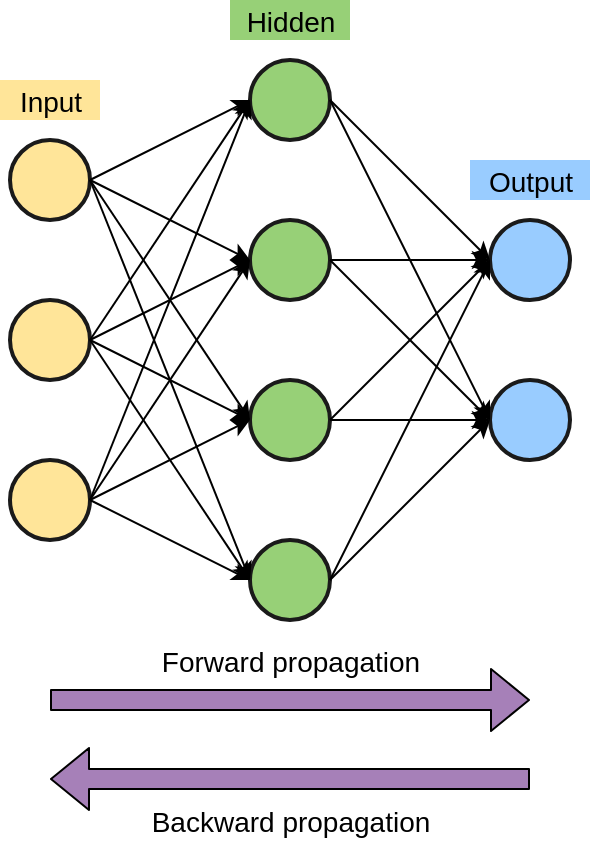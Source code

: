 <mxfile version="11.1.4" type="device"><diagram id="nkNj-5MSK7YWxEHN63Sz" name="Page-1"><mxGraphModel dx="1055" dy="565" grid="1" gridSize="10" guides="1" tooltips="1" connect="1" arrows="1" fold="1" page="1" pageScale="1" pageWidth="1169" pageHeight="1654" math="0" shadow="0"><root><mxCell id="0"/><mxCell id="1" parent="0"/><mxCell id="It6Wy_ySmxRIg-sYfKJb-1" value="" style="ellipse;whiteSpace=wrap;html=1;aspect=fixed;shadow=0;labelBackgroundColor=none;strokeColor=#1A1A1A;strokeWidth=2;fillColor=#FFE599;fontSize=18;fontColor=#000000;align=center;" vertex="1" parent="1"><mxGeometry x="280" y="320" width="40" height="40" as="geometry"/></mxCell><mxCell id="It6Wy_ySmxRIg-sYfKJb-2" value="" style="ellipse;whiteSpace=wrap;html=1;aspect=fixed;shadow=0;labelBackgroundColor=none;strokeColor=#1A1A1A;strokeWidth=2;fillColor=#FFE599;fontSize=18;fontColor=#000000;align=center;" vertex="1" parent="1"><mxGeometry x="280" y="400" width="40" height="40" as="geometry"/></mxCell><mxCell id="It6Wy_ySmxRIg-sYfKJb-3" value="" style="ellipse;whiteSpace=wrap;html=1;aspect=fixed;shadow=0;labelBackgroundColor=none;strokeColor=#1A1A1A;strokeWidth=2;fillColor=#FFE599;fontSize=18;fontColor=#000000;align=center;" vertex="1" parent="1"><mxGeometry x="280" y="480" width="40" height="40" as="geometry"/></mxCell><mxCell id="It6Wy_ySmxRIg-sYfKJb-4" value="" style="ellipse;whiteSpace=wrap;html=1;aspect=fixed;shadow=0;labelBackgroundColor=none;strokeColor=#1A1A1A;strokeWidth=2;fillColor=#97D077;fontSize=18;fontColor=#000000;align=center;" vertex="1" parent="1"><mxGeometry x="400" y="280" width="40" height="40" as="geometry"/></mxCell><mxCell id="It6Wy_ySmxRIg-sYfKJb-5" value="" style="ellipse;whiteSpace=wrap;html=1;aspect=fixed;shadow=0;labelBackgroundColor=none;strokeColor=#1A1A1A;strokeWidth=2;fillColor=#97D077;fontSize=18;fontColor=#000000;align=center;" vertex="1" parent="1"><mxGeometry x="400" y="360" width="40" height="40" as="geometry"/></mxCell><mxCell id="It6Wy_ySmxRIg-sYfKJb-6" value="" style="ellipse;whiteSpace=wrap;html=1;aspect=fixed;shadow=0;labelBackgroundColor=none;strokeColor=#1A1A1A;strokeWidth=2;fillColor=#97D077;fontSize=18;fontColor=#000000;align=center;" vertex="1" parent="1"><mxGeometry x="400" y="440" width="40" height="40" as="geometry"/></mxCell><mxCell id="It6Wy_ySmxRIg-sYfKJb-7" value="" style="ellipse;whiteSpace=wrap;html=1;aspect=fixed;shadow=0;labelBackgroundColor=none;strokeColor=#1A1A1A;strokeWidth=2;fillColor=#97D077;fontSize=18;fontColor=#000000;align=center;" vertex="1" parent="1"><mxGeometry x="400" y="520" width="40" height="40" as="geometry"/></mxCell><mxCell id="It6Wy_ySmxRIg-sYfKJb-8" value="" style="ellipse;whiteSpace=wrap;html=1;aspect=fixed;shadow=0;labelBackgroundColor=none;strokeColor=#1A1A1A;strokeWidth=2;fillColor=#99CCFF;fontSize=18;fontColor=#000000;align=center;" vertex="1" parent="1"><mxGeometry x="520" y="360" width="40" height="40" as="geometry"/></mxCell><mxCell id="It6Wy_ySmxRIg-sYfKJb-9" value="" style="ellipse;whiteSpace=wrap;html=1;aspect=fixed;shadow=0;labelBackgroundColor=none;strokeColor=#1A1A1A;strokeWidth=2;fillColor=#99CCFF;fontSize=18;fontColor=#000000;align=center;" vertex="1" parent="1"><mxGeometry x="520" y="440" width="40" height="40" as="geometry"/></mxCell><mxCell id="It6Wy_ySmxRIg-sYfKJb-10" value="" style="endArrow=classic;html=1;entryX=0;entryY=0.5;entryDx=0;entryDy=0;exitX=1;exitY=0.5;exitDx=0;exitDy=0;" edge="1" parent="1" source="It6Wy_ySmxRIg-sYfKJb-1" target="It6Wy_ySmxRIg-sYfKJb-4"><mxGeometry width="50" height="50" relative="1" as="geometry"><mxPoint x="200" y="750" as="sourcePoint"/><mxPoint x="250" y="700" as="targetPoint"/></mxGeometry></mxCell><mxCell id="It6Wy_ySmxRIg-sYfKJb-11" value="" style="endArrow=classic;html=1;entryX=0;entryY=0.5;entryDx=0;entryDy=0;exitX=1;exitY=0.5;exitDx=0;exitDy=0;" edge="1" parent="1" source="It6Wy_ySmxRIg-sYfKJb-1" target="It6Wy_ySmxRIg-sYfKJb-5"><mxGeometry width="50" height="50" relative="1" as="geometry"><mxPoint x="200" y="750" as="sourcePoint"/><mxPoint x="250" y="700" as="targetPoint"/></mxGeometry></mxCell><mxCell id="It6Wy_ySmxRIg-sYfKJb-12" value="" style="endArrow=classic;html=1;entryX=0;entryY=0.5;entryDx=0;entryDy=0;exitX=1;exitY=0.5;exitDx=0;exitDy=0;" edge="1" parent="1" source="It6Wy_ySmxRIg-sYfKJb-1" target="It6Wy_ySmxRIg-sYfKJb-6"><mxGeometry width="50" height="50" relative="1" as="geometry"><mxPoint x="200" y="750" as="sourcePoint"/><mxPoint x="250" y="700" as="targetPoint"/></mxGeometry></mxCell><mxCell id="It6Wy_ySmxRIg-sYfKJb-13" value="" style="endArrow=classic;html=1;entryX=0;entryY=0.5;entryDx=0;entryDy=0;exitX=1;exitY=0.5;exitDx=0;exitDy=0;" edge="1" parent="1" source="It6Wy_ySmxRIg-sYfKJb-1" target="It6Wy_ySmxRIg-sYfKJb-7"><mxGeometry width="50" height="50" relative="1" as="geometry"><mxPoint x="200" y="750" as="sourcePoint"/><mxPoint x="250" y="700" as="targetPoint"/></mxGeometry></mxCell><mxCell id="It6Wy_ySmxRIg-sYfKJb-14" value="" style="endArrow=classic;html=1;entryX=0;entryY=0.5;entryDx=0;entryDy=0;exitX=1;exitY=0.5;exitDx=0;exitDy=0;" edge="1" parent="1" source="It6Wy_ySmxRIg-sYfKJb-2" target="It6Wy_ySmxRIg-sYfKJb-4"><mxGeometry width="50" height="50" relative="1" as="geometry"><mxPoint x="210" y="760" as="sourcePoint"/><mxPoint x="260" y="710" as="targetPoint"/></mxGeometry></mxCell><mxCell id="It6Wy_ySmxRIg-sYfKJb-15" value="" style="endArrow=classic;html=1;entryX=0;entryY=0.5;entryDx=0;entryDy=0;exitX=1;exitY=0.5;exitDx=0;exitDy=0;" edge="1" parent="1" source="It6Wy_ySmxRIg-sYfKJb-2" target="It6Wy_ySmxRIg-sYfKJb-5"><mxGeometry width="50" height="50" relative="1" as="geometry"><mxPoint x="220" y="770" as="sourcePoint"/><mxPoint x="270" y="720" as="targetPoint"/></mxGeometry></mxCell><mxCell id="It6Wy_ySmxRIg-sYfKJb-16" value="" style="endArrow=classic;html=1;entryX=0;entryY=0.5;entryDx=0;entryDy=0;exitX=1;exitY=0.5;exitDx=0;exitDy=0;" edge="1" parent="1" source="It6Wy_ySmxRIg-sYfKJb-2" target="It6Wy_ySmxRIg-sYfKJb-6"><mxGeometry width="50" height="50" relative="1" as="geometry"><mxPoint x="300" y="490" as="sourcePoint"/><mxPoint x="280" y="730" as="targetPoint"/></mxGeometry></mxCell><mxCell id="It6Wy_ySmxRIg-sYfKJb-17" value="" style="endArrow=classic;html=1;entryX=0;entryY=0.5;entryDx=0;entryDy=0;exitX=1;exitY=0.5;exitDx=0;exitDy=0;" edge="1" parent="1" source="It6Wy_ySmxRIg-sYfKJb-2" target="It6Wy_ySmxRIg-sYfKJb-7"><mxGeometry width="50" height="50" relative="1" as="geometry"><mxPoint x="240" y="790" as="sourcePoint"/><mxPoint x="290" y="740" as="targetPoint"/></mxGeometry></mxCell><mxCell id="It6Wy_ySmxRIg-sYfKJb-18" value="" style="endArrow=classic;html=1;entryX=0;entryY=0.5;entryDx=0;entryDy=0;exitX=1;exitY=0.5;exitDx=0;exitDy=0;" edge="1" parent="1" source="It6Wy_ySmxRIg-sYfKJb-3" target="It6Wy_ySmxRIg-sYfKJb-4"><mxGeometry width="50" height="50" relative="1" as="geometry"><mxPoint x="250" y="800" as="sourcePoint"/><mxPoint x="300" y="750" as="targetPoint"/></mxGeometry></mxCell><mxCell id="It6Wy_ySmxRIg-sYfKJb-19" value="" style="endArrow=classic;html=1;entryX=0;entryY=0.5;entryDx=0;entryDy=0;exitX=1;exitY=0.5;exitDx=0;exitDy=0;" edge="1" parent="1" source="It6Wy_ySmxRIg-sYfKJb-3" target="It6Wy_ySmxRIg-sYfKJb-5"><mxGeometry width="50" height="50" relative="1" as="geometry"><mxPoint x="310" y="580" as="sourcePoint"/><mxPoint x="310" y="760" as="targetPoint"/></mxGeometry></mxCell><mxCell id="It6Wy_ySmxRIg-sYfKJb-20" value="" style="endArrow=classic;html=1;entryX=0;entryY=0.5;entryDx=0;entryDy=0;exitX=1;exitY=0.5;exitDx=0;exitDy=0;" edge="1" parent="1" source="It6Wy_ySmxRIg-sYfKJb-3" target="It6Wy_ySmxRIg-sYfKJb-6"><mxGeometry width="50" height="50" relative="1" as="geometry"><mxPoint x="270" y="820" as="sourcePoint"/><mxPoint x="320" y="770" as="targetPoint"/></mxGeometry></mxCell><mxCell id="It6Wy_ySmxRIg-sYfKJb-21" value="" style="endArrow=classic;html=1;entryX=0;entryY=0.5;entryDx=0;entryDy=0;exitX=1;exitY=0.5;exitDx=0;exitDy=0;" edge="1" parent="1" source="It6Wy_ySmxRIg-sYfKJb-3" target="It6Wy_ySmxRIg-sYfKJb-7"><mxGeometry width="50" height="50" relative="1" as="geometry"><mxPoint x="280" y="830" as="sourcePoint"/><mxPoint x="330" y="780" as="targetPoint"/></mxGeometry></mxCell><mxCell id="It6Wy_ySmxRIg-sYfKJb-22" value="" style="endArrow=classic;html=1;entryX=0;entryY=0.5;entryDx=0;entryDy=0;exitX=1;exitY=0.5;exitDx=0;exitDy=0;" edge="1" parent="1" source="It6Wy_ySmxRIg-sYfKJb-4" target="It6Wy_ySmxRIg-sYfKJb-8"><mxGeometry width="50" height="50" relative="1" as="geometry"><mxPoint x="290" y="840" as="sourcePoint"/><mxPoint x="340" y="790" as="targetPoint"/></mxGeometry></mxCell><mxCell id="It6Wy_ySmxRIg-sYfKJb-23" value="" style="endArrow=classic;html=1;entryX=0;entryY=0.5;entryDx=0;entryDy=0;exitX=1;exitY=0.5;exitDx=0;exitDy=0;" edge="1" parent="1" source="It6Wy_ySmxRIg-sYfKJb-4" target="It6Wy_ySmxRIg-sYfKJb-9"><mxGeometry width="50" height="50" relative="1" as="geometry"><mxPoint x="300" y="850" as="sourcePoint"/><mxPoint x="350" y="800" as="targetPoint"/></mxGeometry></mxCell><mxCell id="It6Wy_ySmxRIg-sYfKJb-24" value="" style="endArrow=classic;html=1;entryX=0;entryY=0.5;entryDx=0;entryDy=0;exitX=1;exitY=0.5;exitDx=0;exitDy=0;" edge="1" parent="1" source="It6Wy_ySmxRIg-sYfKJb-5" target="It6Wy_ySmxRIg-sYfKJb-9"><mxGeometry width="50" height="50" relative="1" as="geometry"><mxPoint x="310" y="860" as="sourcePoint"/><mxPoint x="360" y="810" as="targetPoint"/></mxGeometry></mxCell><mxCell id="It6Wy_ySmxRIg-sYfKJb-25" value="" style="endArrow=classic;html=1;entryX=0;entryY=0.5;entryDx=0;entryDy=0;exitX=1;exitY=0.5;exitDx=0;exitDy=0;" edge="1" parent="1" source="It6Wy_ySmxRIg-sYfKJb-6" target="It6Wy_ySmxRIg-sYfKJb-9"><mxGeometry width="50" height="50" relative="1" as="geometry"><mxPoint x="320" y="870" as="sourcePoint"/><mxPoint x="370" y="820" as="targetPoint"/></mxGeometry></mxCell><mxCell id="It6Wy_ySmxRIg-sYfKJb-26" value="" style="endArrow=classic;html=1;entryX=0;entryY=0.5;entryDx=0;entryDy=0;exitX=1;exitY=0.5;exitDx=0;exitDy=0;" edge="1" parent="1" source="It6Wy_ySmxRIg-sYfKJb-7" target="It6Wy_ySmxRIg-sYfKJb-9"><mxGeometry width="50" height="50" relative="1" as="geometry"><mxPoint x="330" y="880" as="sourcePoint"/><mxPoint x="380" y="830" as="targetPoint"/></mxGeometry></mxCell><mxCell id="It6Wy_ySmxRIg-sYfKJb-27" value="" style="endArrow=classic;html=1;entryX=0;entryY=0.5;entryDx=0;entryDy=0;exitX=1;exitY=0.5;exitDx=0;exitDy=0;" edge="1" parent="1" source="It6Wy_ySmxRIg-sYfKJb-5" target="It6Wy_ySmxRIg-sYfKJb-8"><mxGeometry width="50" height="50" relative="1" as="geometry"><mxPoint x="340" y="890" as="sourcePoint"/><mxPoint x="390" y="840" as="targetPoint"/></mxGeometry></mxCell><mxCell id="It6Wy_ySmxRIg-sYfKJb-28" value="" style="endArrow=classic;html=1;entryX=0;entryY=0.5;entryDx=0;entryDy=0;exitX=1;exitY=0.5;exitDx=0;exitDy=0;" edge="1" parent="1" source="It6Wy_ySmxRIg-sYfKJb-6" target="It6Wy_ySmxRIg-sYfKJb-8"><mxGeometry width="50" height="50" relative="1" as="geometry"><mxPoint x="350" y="900" as="sourcePoint"/><mxPoint x="400" y="850" as="targetPoint"/></mxGeometry></mxCell><mxCell id="It6Wy_ySmxRIg-sYfKJb-29" value="" style="endArrow=classic;html=1;entryX=0;entryY=0.5;entryDx=0;entryDy=0;exitX=1;exitY=0.5;exitDx=0;exitDy=0;" edge="1" parent="1" source="It6Wy_ySmxRIg-sYfKJb-7" target="It6Wy_ySmxRIg-sYfKJb-8"><mxGeometry width="50" height="50" relative="1" as="geometry"><mxPoint x="480" y="640" as="sourcePoint"/><mxPoint x="410" y="860" as="targetPoint"/></mxGeometry></mxCell><mxCell id="It6Wy_ySmxRIg-sYfKJb-31" value="" style="shape=flexArrow;endArrow=classic;html=1;fillColor=#A680B8;" edge="1" parent="1"><mxGeometry width="50" height="50" relative="1" as="geometry"><mxPoint x="300" y="600" as="sourcePoint"/><mxPoint x="540" y="600" as="targetPoint"/></mxGeometry></mxCell><mxCell id="It6Wy_ySmxRIg-sYfKJb-32" value="&lt;font style=&quot;font-size: 14px&quot;&gt;Forward propagation&lt;/font&gt;" style="text;html=1;resizable=0;points=[];autosize=1;align=center;verticalAlign=top;spacingTop=-4;" vertex="1" parent="1"><mxGeometry x="350" y="570" width="140" height="20" as="geometry"/></mxCell><mxCell id="It6Wy_ySmxRIg-sYfKJb-33" value="" style="shape=flexArrow;endArrow=classic;html=1;fillColor=#A680B8;" edge="1" parent="1"><mxGeometry width="50" height="50" relative="1" as="geometry"><mxPoint x="540" y="639.5" as="sourcePoint"/><mxPoint x="300" y="639.5" as="targetPoint"/></mxGeometry></mxCell><mxCell id="It6Wy_ySmxRIg-sYfKJb-34" value="&lt;font style=&quot;font-size: 14px&quot;&gt;Backward&amp;nbsp;propagation&lt;/font&gt;" style="text;html=1;resizable=0;points=[];autosize=1;align=center;verticalAlign=top;spacingTop=-4;" vertex="1" parent="1"><mxGeometry x="345" y="650" width="150" height="20" as="geometry"/></mxCell><mxCell id="It6Wy_ySmxRIg-sYfKJb-35" value="&lt;font style=&quot;font-size: 14px&quot;&gt;Output&lt;/font&gt;" style="text;html=1;resizable=0;points=[];autosize=1;align=center;verticalAlign=top;spacingTop=-4;fillColor=#99CCFF;" vertex="1" parent="1"><mxGeometry x="510" y="330" width="60" height="20" as="geometry"/></mxCell><mxCell id="It6Wy_ySmxRIg-sYfKJb-36" value="&lt;font style=&quot;font-size: 14px&quot;&gt;Input&lt;/font&gt;" style="text;html=1;resizable=0;points=[];autosize=1;align=center;verticalAlign=top;spacingTop=-4;fillColor=#FFE599;" vertex="1" parent="1"><mxGeometry x="275" y="290" width="50" height="20" as="geometry"/></mxCell><mxCell id="It6Wy_ySmxRIg-sYfKJb-38" value="&lt;font style=&quot;font-size: 14px&quot;&gt;Hidden&lt;br&gt;&lt;/font&gt;" style="text;html=1;resizable=0;points=[];autosize=1;align=center;verticalAlign=top;spacingTop=-4;fillColor=#97D077;" vertex="1" parent="1"><mxGeometry x="390" y="250" width="60" height="20" as="geometry"/></mxCell></root></mxGraphModel></diagram></mxfile>